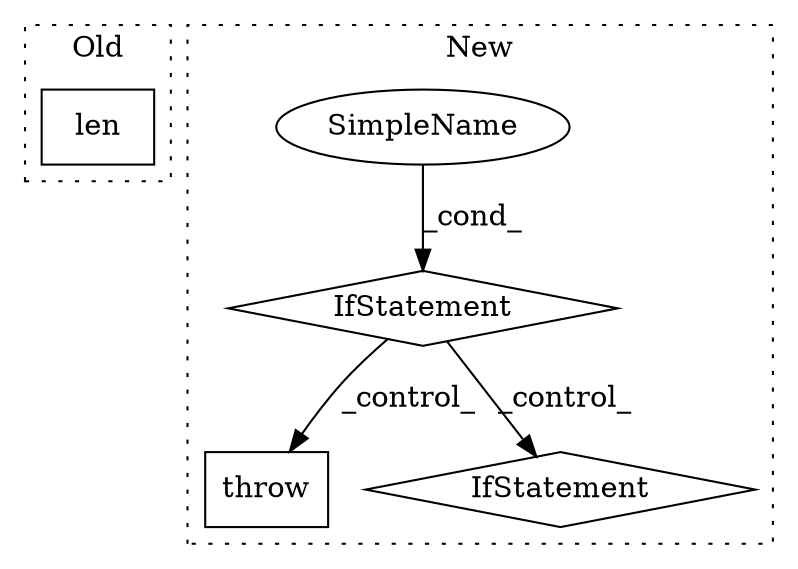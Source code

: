 digraph G {
subgraph cluster0 {
1 [label="len" a="32" s="17272,17287" l="4,1" shape="box"];
label = "Old";
style="dotted";
}
subgraph cluster1 {
2 [label="throw" a="53" s="17689" l="6" shape="box"];
3 [label="IfStatement" a="25" s="17461,17500" l="4,2" shape="diamond"];
4 [label="SimpleName" a="42" s="" l="" shape="ellipse"];
5 [label="IfStatement" a="25" s="17635" l="30" shape="diamond"];
label = "New";
style="dotted";
}
3 -> 2 [label="_control_"];
3 -> 5 [label="_control_"];
4 -> 3 [label="_cond_"];
}